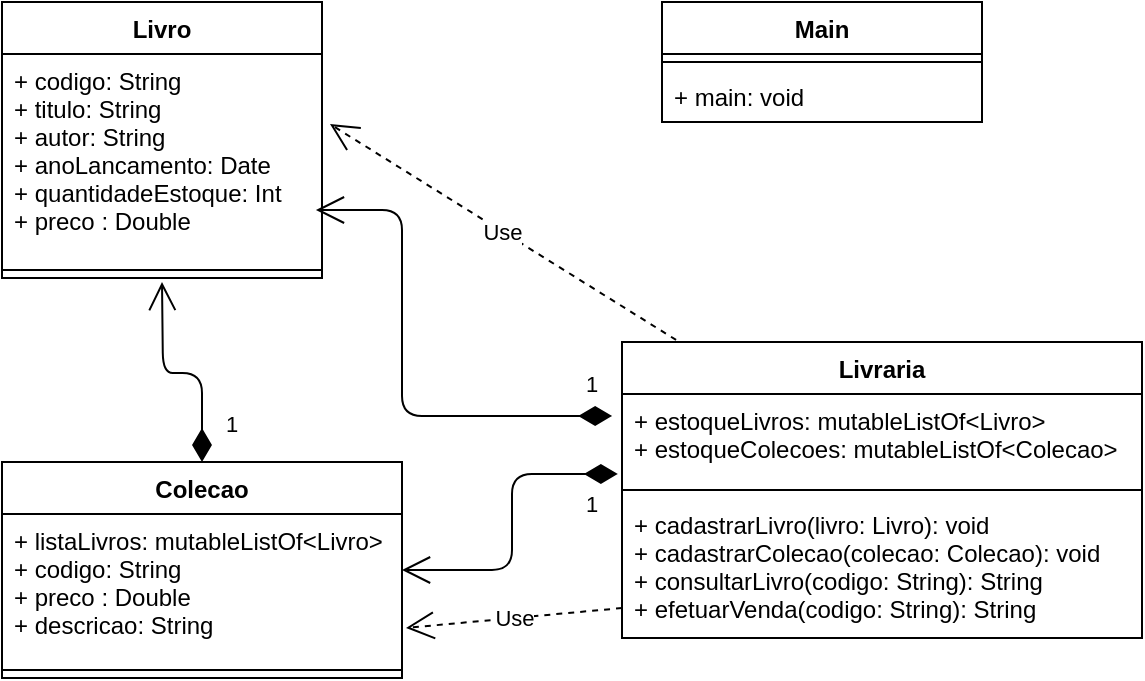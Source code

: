 <mxfile version="13.7.1" type="device"><diagram id="JC83E1R-Ex7k21rLz5vg" name="Page-1"><mxGraphModel dx="868" dy="450" grid="1" gridSize="10" guides="1" tooltips="1" connect="1" arrows="1" fold="1" page="1" pageScale="1" pageWidth="827" pageHeight="1169" math="0" shadow="0"><root><mxCell id="0"/><mxCell id="1" parent="0"/><mxCell id="2n_EoMF7fqQCtcm4iW4p-16" value="Livraria" style="swimlane;fontStyle=1;align=center;verticalAlign=top;childLayout=stackLayout;horizontal=1;startSize=26;horizontalStack=0;resizeParent=1;resizeParentMax=0;resizeLast=0;collapsible=1;marginBottom=0;" vertex="1" parent="1"><mxGeometry x="500" y="370" width="260" height="148" as="geometry"/></mxCell><mxCell id="2n_EoMF7fqQCtcm4iW4p-17" value="+ estoqueLivros: mutableListOf&lt;Livro&gt; &#10;+ estoqueColecoes: mutableListOf&lt;Colecao&gt;&#10;" style="text;strokeColor=none;fillColor=none;align=left;verticalAlign=top;spacingLeft=4;spacingRight=4;overflow=hidden;rotatable=0;points=[[0,0.5],[1,0.5]];portConstraint=eastwest;" vertex="1" parent="2n_EoMF7fqQCtcm4iW4p-16"><mxGeometry y="26" width="260" height="44" as="geometry"/></mxCell><mxCell id="2n_EoMF7fqQCtcm4iW4p-18" value="" style="line;strokeWidth=1;fillColor=none;align=left;verticalAlign=middle;spacingTop=-1;spacingLeft=3;spacingRight=3;rotatable=0;labelPosition=right;points=[];portConstraint=eastwest;" vertex="1" parent="2n_EoMF7fqQCtcm4iW4p-16"><mxGeometry y="70" width="260" height="8" as="geometry"/></mxCell><mxCell id="2n_EoMF7fqQCtcm4iW4p-19" value="+ cadastrarLivro(livro: Livro): void&#10;+ cadastrarColecao(colecao: Colecao): void&#10;+ consultarLivro(codigo: String): String&#10;+ efetuarVenda(codigo: String): String" style="text;strokeColor=none;fillColor=none;align=left;verticalAlign=top;spacingLeft=4;spacingRight=4;overflow=hidden;rotatable=0;points=[[0,0.5],[1,0.5]];portConstraint=eastwest;" vertex="1" parent="2n_EoMF7fqQCtcm4iW4p-16"><mxGeometry y="78" width="260" height="70" as="geometry"/></mxCell><mxCell id="2n_EoMF7fqQCtcm4iW4p-5" value="Livro" style="swimlane;fontStyle=1;align=center;verticalAlign=top;childLayout=stackLayout;horizontal=1;startSize=26;horizontalStack=0;resizeParent=1;resizeParentMax=0;resizeLast=0;collapsible=1;marginBottom=0;" vertex="1" parent="1"><mxGeometry x="190" y="200" width="160" height="138" as="geometry"/></mxCell><mxCell id="2n_EoMF7fqQCtcm4iW4p-6" value="+ codigo: String&#10;+ titulo: String&#10;+ autor: String&#10;+ anoLancamento: Date&#10;+ quantidadeEstoque: Int&#10;+ preco : Double" style="text;strokeColor=none;fillColor=none;align=left;verticalAlign=top;spacingLeft=4;spacingRight=4;overflow=hidden;rotatable=0;points=[[0,0.5],[1,0.5]];portConstraint=eastwest;" vertex="1" parent="2n_EoMF7fqQCtcm4iW4p-5"><mxGeometry y="26" width="160" height="104" as="geometry"/></mxCell><mxCell id="2n_EoMF7fqQCtcm4iW4p-7" value="" style="line;strokeWidth=1;fillColor=none;align=left;verticalAlign=middle;spacingTop=-1;spacingLeft=3;spacingRight=3;rotatable=0;labelPosition=right;points=[];portConstraint=eastwest;" vertex="1" parent="2n_EoMF7fqQCtcm4iW4p-5"><mxGeometry y="130" width="160" height="8" as="geometry"/></mxCell><mxCell id="2n_EoMF7fqQCtcm4iW4p-13" value="Colecao" style="swimlane;fontStyle=1;align=center;verticalAlign=top;childLayout=stackLayout;horizontal=1;startSize=26;horizontalStack=0;resizeParent=1;resizeParentMax=0;resizeLast=0;collapsible=1;marginBottom=0;" vertex="1" parent="1"><mxGeometry x="190" y="430" width="200" height="108" as="geometry"/></mxCell><mxCell id="2n_EoMF7fqQCtcm4iW4p-14" value="+ listaLivros: mutableListOf&lt;Livro&gt;&#10;+ codigo: String&#10;+ preco : Double&#10;+ descricao: String" style="text;strokeColor=none;fillColor=none;align=left;verticalAlign=top;spacingLeft=4;spacingRight=4;overflow=hidden;rotatable=0;points=[[0,0.5],[1,0.5]];portConstraint=eastwest;" vertex="1" parent="2n_EoMF7fqQCtcm4iW4p-13"><mxGeometry y="26" width="200" height="74" as="geometry"/></mxCell><mxCell id="2n_EoMF7fqQCtcm4iW4p-15" value="" style="line;strokeWidth=1;fillColor=none;align=left;verticalAlign=middle;spacingTop=-1;spacingLeft=3;spacingRight=3;rotatable=0;labelPosition=right;points=[];portConstraint=eastwest;" vertex="1" parent="2n_EoMF7fqQCtcm4iW4p-13"><mxGeometry y="100" width="200" height="8" as="geometry"/></mxCell><mxCell id="2n_EoMF7fqQCtcm4iW4p-26" value="1" style="endArrow=open;html=1;endSize=12;startArrow=diamondThin;startSize=14;startFill=1;edgeStyle=orthogonalEdgeStyle;align=left;verticalAlign=bottom;exitX=0.5;exitY=0;exitDx=0;exitDy=0;" edge="1" parent="1" source="2n_EoMF7fqQCtcm4iW4p-13"><mxGeometry x="-0.818" y="-10" relative="1" as="geometry"><mxPoint x="260" y="472" as="sourcePoint"/><mxPoint x="270" y="340" as="targetPoint"/><mxPoint as="offset"/></mxGeometry></mxCell><mxCell id="2n_EoMF7fqQCtcm4iW4p-27" value="1" style="endArrow=open;html=1;endSize=12;startArrow=diamondThin;startSize=14;startFill=1;edgeStyle=orthogonalEdgeStyle;align=left;verticalAlign=bottom;exitX=-0.019;exitY=0.25;exitDx=0;exitDy=0;exitPerimeter=0;entryX=0.981;entryY=0.75;entryDx=0;entryDy=0;entryPerimeter=0;" edge="1" parent="1" source="2n_EoMF7fqQCtcm4iW4p-17" target="2n_EoMF7fqQCtcm4iW4p-6"><mxGeometry x="-0.88" y="-7" relative="1" as="geometry"><mxPoint x="343" y="440" as="sourcePoint"/><mxPoint x="323" y="350" as="targetPoint"/><Array as="points"><mxPoint x="390" y="407"/><mxPoint x="390" y="304"/></Array><mxPoint as="offset"/></mxGeometry></mxCell><mxCell id="2n_EoMF7fqQCtcm4iW4p-28" value="1" style="endArrow=open;html=1;endSize=12;startArrow=diamondThin;startSize=14;startFill=1;edgeStyle=orthogonalEdgeStyle;align=left;verticalAlign=bottom;exitX=-0.008;exitY=0.909;exitDx=0;exitDy=0;exitPerimeter=0;entryX=1;entryY=0.5;entryDx=0;entryDy=0;" edge="1" parent="1" source="2n_EoMF7fqQCtcm4iW4p-17" target="2n_EoMF7fqQCtcm4iW4p-13"><mxGeometry x="-0.013" y="35" relative="1" as="geometry"><mxPoint x="505.06" y="417" as="sourcePoint"/><mxPoint x="356.96" y="314" as="targetPoint"/><mxPoint as="offset"/></mxGeometry></mxCell><mxCell id="2n_EoMF7fqQCtcm4iW4p-29" value="Use" style="endArrow=open;endSize=12;dashed=1;html=1;exitX=0.104;exitY=-0.007;exitDx=0;exitDy=0;exitPerimeter=0;entryX=1.025;entryY=0.337;entryDx=0;entryDy=0;entryPerimeter=0;" edge="1" parent="1" source="2n_EoMF7fqQCtcm4iW4p-16" target="2n_EoMF7fqQCtcm4iW4p-6"><mxGeometry width="160" relative="1" as="geometry"><mxPoint x="520" y="330" as="sourcePoint"/><mxPoint x="680" y="330" as="targetPoint"/></mxGeometry></mxCell><mxCell id="2n_EoMF7fqQCtcm4iW4p-30" value="Use" style="endArrow=open;endSize=12;dashed=1;html=1;exitX=0;exitY=0.786;exitDx=0;exitDy=0;exitPerimeter=0;entryX=1.01;entryY=0.77;entryDx=0;entryDy=0;entryPerimeter=0;" edge="1" parent="1" source="2n_EoMF7fqQCtcm4iW4p-19" target="2n_EoMF7fqQCtcm4iW4p-14"><mxGeometry width="160" relative="1" as="geometry"><mxPoint x="537.04" y="398.964" as="sourcePoint"/><mxPoint x="364" y="291.048" as="targetPoint"/></mxGeometry></mxCell><mxCell id="2n_EoMF7fqQCtcm4iW4p-31" value="Main" style="swimlane;fontStyle=1;align=center;verticalAlign=top;childLayout=stackLayout;horizontal=1;startSize=26;horizontalStack=0;resizeParent=1;resizeParentMax=0;resizeLast=0;collapsible=1;marginBottom=0;" vertex="1" parent="1"><mxGeometry x="520" y="200" width="160" height="60" as="geometry"/></mxCell><mxCell id="2n_EoMF7fqQCtcm4iW4p-33" value="" style="line;strokeWidth=1;fillColor=none;align=left;verticalAlign=middle;spacingTop=-1;spacingLeft=3;spacingRight=3;rotatable=0;labelPosition=right;points=[];portConstraint=eastwest;" vertex="1" parent="2n_EoMF7fqQCtcm4iW4p-31"><mxGeometry y="26" width="160" height="8" as="geometry"/></mxCell><mxCell id="2n_EoMF7fqQCtcm4iW4p-34" value="+ main: void" style="text;strokeColor=none;fillColor=none;align=left;verticalAlign=top;spacingLeft=4;spacingRight=4;overflow=hidden;rotatable=0;points=[[0,0.5],[1,0.5]];portConstraint=eastwest;" vertex="1" parent="2n_EoMF7fqQCtcm4iW4p-31"><mxGeometry y="34" width="160" height="26" as="geometry"/></mxCell></root></mxGraphModel></diagram></mxfile>